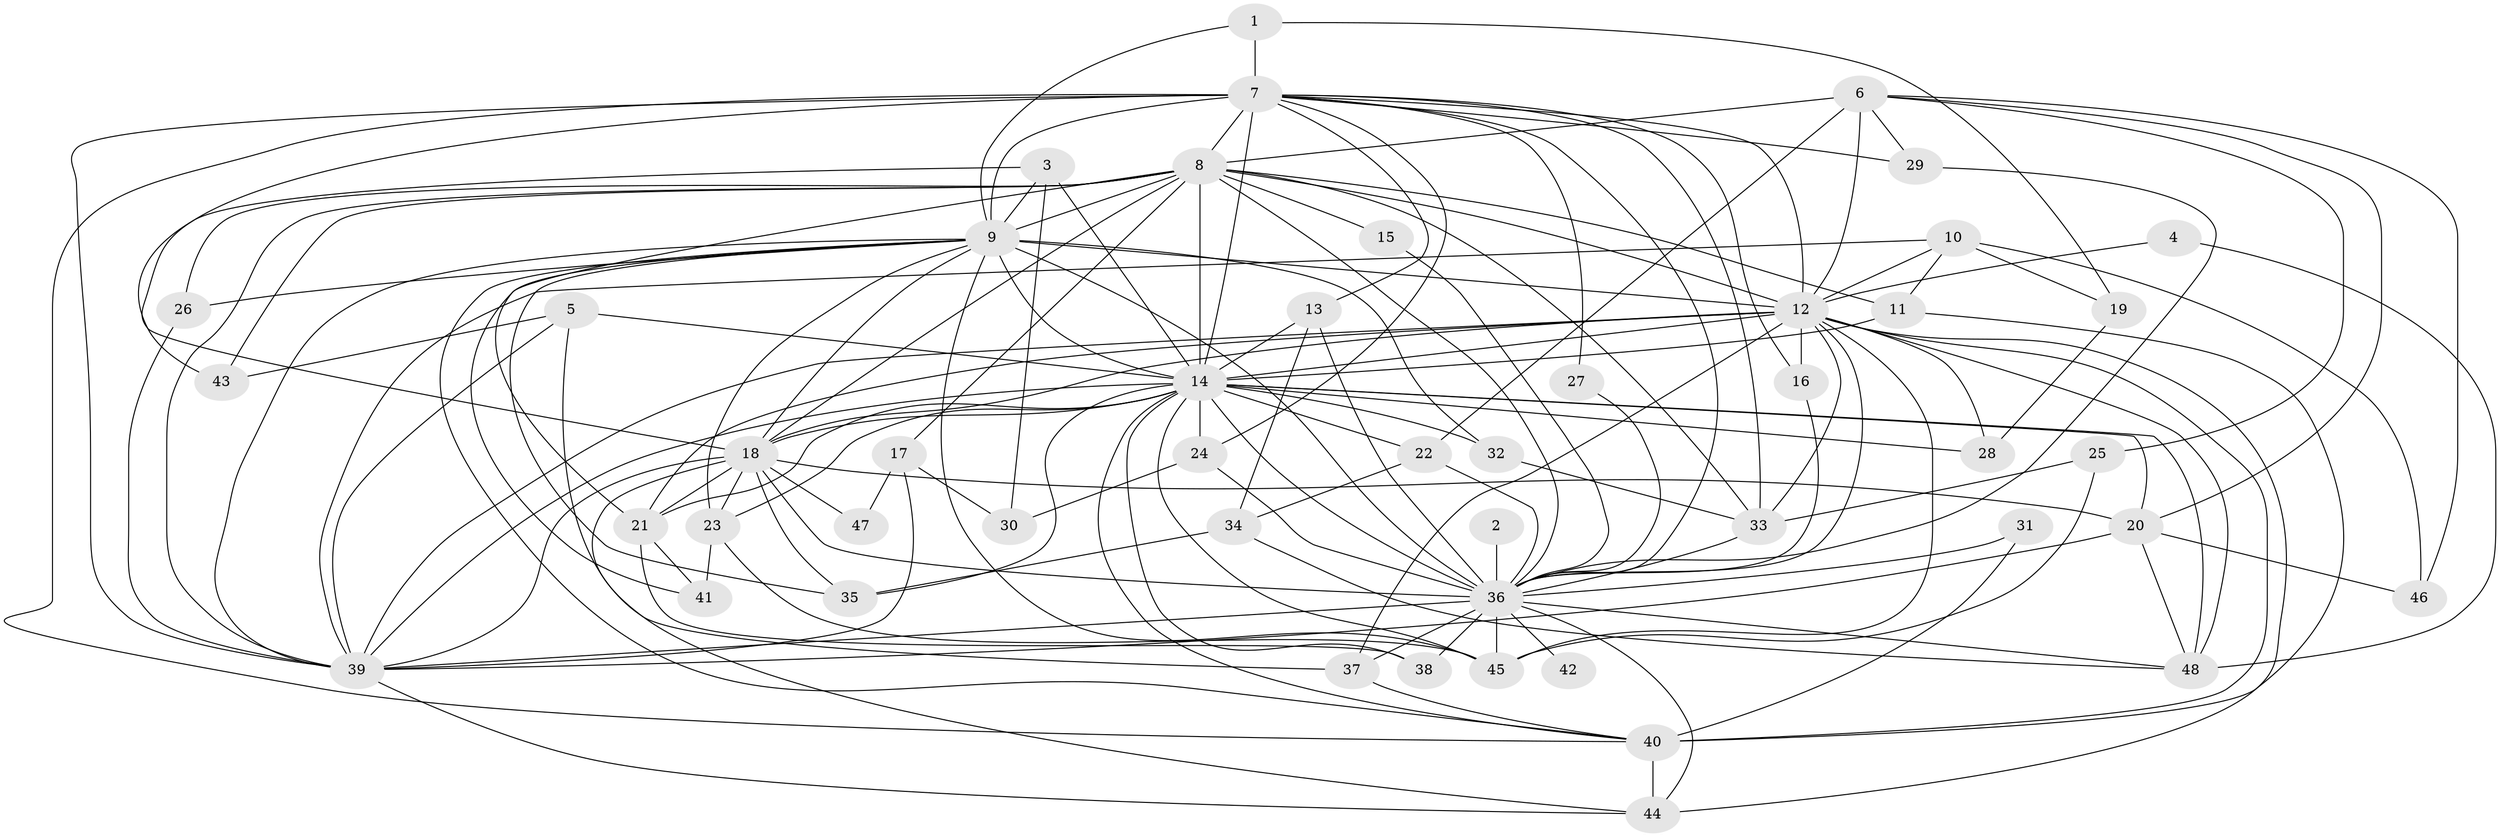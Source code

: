 // original degree distribution, {20: 0.00847457627118644, 18: 0.025423728813559324, 22: 0.00847457627118644, 28: 0.00847457627118644, 24: 0.01694915254237288, 32: 0.00847457627118644, 12: 0.00847457627118644, 3: 0.22033898305084745, 5: 0.059322033898305086, 7: 0.00847457627118644, 8: 0.01694915254237288, 4: 0.09322033898305085, 6: 0.00847457627118644, 2: 0.5084745762711864}
// Generated by graph-tools (version 1.1) at 2025/36/03/04/25 23:36:32]
// undirected, 48 vertices, 144 edges
graph export_dot {
  node [color=gray90,style=filled];
  1;
  2;
  3;
  4;
  5;
  6;
  7;
  8;
  9;
  10;
  11;
  12;
  13;
  14;
  15;
  16;
  17;
  18;
  19;
  20;
  21;
  22;
  23;
  24;
  25;
  26;
  27;
  28;
  29;
  30;
  31;
  32;
  33;
  34;
  35;
  36;
  37;
  38;
  39;
  40;
  41;
  42;
  43;
  44;
  45;
  46;
  47;
  48;
  1 -- 7 [weight=1.0];
  1 -- 9 [weight=1.0];
  1 -- 19 [weight=1.0];
  2 -- 36 [weight=1.0];
  3 -- 9 [weight=1.0];
  3 -- 14 [weight=1.0];
  3 -- 30 [weight=1.0];
  3 -- 43 [weight=1.0];
  4 -- 12 [weight=1.0];
  4 -- 48 [weight=1.0];
  5 -- 14 [weight=1.0];
  5 -- 37 [weight=1.0];
  5 -- 39 [weight=1.0];
  5 -- 43 [weight=1.0];
  6 -- 8 [weight=2.0];
  6 -- 12 [weight=2.0];
  6 -- 20 [weight=1.0];
  6 -- 22 [weight=1.0];
  6 -- 25 [weight=1.0];
  6 -- 29 [weight=1.0];
  6 -- 46 [weight=1.0];
  7 -- 8 [weight=3.0];
  7 -- 9 [weight=2.0];
  7 -- 12 [weight=1.0];
  7 -- 13 [weight=1.0];
  7 -- 14 [weight=4.0];
  7 -- 16 [weight=1.0];
  7 -- 18 [weight=1.0];
  7 -- 24 [weight=1.0];
  7 -- 27 [weight=1.0];
  7 -- 29 [weight=1.0];
  7 -- 33 [weight=1.0];
  7 -- 36 [weight=2.0];
  7 -- 39 [weight=1.0];
  7 -- 40 [weight=1.0];
  8 -- 9 [weight=1.0];
  8 -- 11 [weight=1.0];
  8 -- 12 [weight=2.0];
  8 -- 14 [weight=5.0];
  8 -- 15 [weight=1.0];
  8 -- 17 [weight=1.0];
  8 -- 18 [weight=1.0];
  8 -- 21 [weight=1.0];
  8 -- 26 [weight=1.0];
  8 -- 33 [weight=2.0];
  8 -- 36 [weight=1.0];
  8 -- 39 [weight=2.0];
  8 -- 43 [weight=1.0];
  9 -- 12 [weight=2.0];
  9 -- 14 [weight=3.0];
  9 -- 18 [weight=1.0];
  9 -- 23 [weight=1.0];
  9 -- 26 [weight=1.0];
  9 -- 32 [weight=1.0];
  9 -- 35 [weight=1.0];
  9 -- 36 [weight=2.0];
  9 -- 39 [weight=1.0];
  9 -- 40 [weight=1.0];
  9 -- 41 [weight=1.0];
  9 -- 45 [weight=1.0];
  10 -- 11 [weight=1.0];
  10 -- 12 [weight=1.0];
  10 -- 19 [weight=1.0];
  10 -- 39 [weight=1.0];
  10 -- 46 [weight=1.0];
  11 -- 14 [weight=2.0];
  11 -- 40 [weight=1.0];
  12 -- 14 [weight=4.0];
  12 -- 16 [weight=1.0];
  12 -- 18 [weight=2.0];
  12 -- 21 [weight=1.0];
  12 -- 28 [weight=1.0];
  12 -- 33 [weight=1.0];
  12 -- 36 [weight=1.0];
  12 -- 37 [weight=1.0];
  12 -- 39 [weight=1.0];
  12 -- 40 [weight=2.0];
  12 -- 44 [weight=1.0];
  12 -- 45 [weight=1.0];
  12 -- 48 [weight=1.0];
  13 -- 14 [weight=1.0];
  13 -- 34 [weight=2.0];
  13 -- 36 [weight=1.0];
  14 -- 18 [weight=3.0];
  14 -- 20 [weight=1.0];
  14 -- 21 [weight=1.0];
  14 -- 22 [weight=2.0];
  14 -- 23 [weight=1.0];
  14 -- 24 [weight=2.0];
  14 -- 28 [weight=1.0];
  14 -- 32 [weight=1.0];
  14 -- 35 [weight=1.0];
  14 -- 36 [weight=4.0];
  14 -- 38 [weight=1.0];
  14 -- 39 [weight=4.0];
  14 -- 40 [weight=1.0];
  14 -- 45 [weight=1.0];
  14 -- 48 [weight=2.0];
  15 -- 36 [weight=1.0];
  16 -- 36 [weight=1.0];
  17 -- 30 [weight=1.0];
  17 -- 39 [weight=2.0];
  17 -- 47 [weight=1.0];
  18 -- 20 [weight=1.0];
  18 -- 21 [weight=1.0];
  18 -- 23 [weight=1.0];
  18 -- 35 [weight=1.0];
  18 -- 36 [weight=2.0];
  18 -- 39 [weight=1.0];
  18 -- 44 [weight=1.0];
  18 -- 47 [weight=1.0];
  19 -- 28 [weight=1.0];
  20 -- 39 [weight=1.0];
  20 -- 46 [weight=1.0];
  20 -- 48 [weight=1.0];
  21 -- 38 [weight=1.0];
  21 -- 41 [weight=1.0];
  22 -- 34 [weight=1.0];
  22 -- 36 [weight=1.0];
  23 -- 41 [weight=1.0];
  23 -- 45 [weight=1.0];
  24 -- 30 [weight=1.0];
  24 -- 36 [weight=1.0];
  25 -- 33 [weight=1.0];
  25 -- 45 [weight=1.0];
  26 -- 39 [weight=1.0];
  27 -- 36 [weight=1.0];
  29 -- 36 [weight=1.0];
  31 -- 36 [weight=1.0];
  31 -- 40 [weight=1.0];
  32 -- 33 [weight=1.0];
  33 -- 36 [weight=1.0];
  34 -- 35 [weight=1.0];
  34 -- 48 [weight=1.0];
  36 -- 37 [weight=1.0];
  36 -- 38 [weight=1.0];
  36 -- 39 [weight=1.0];
  36 -- 42 [weight=1.0];
  36 -- 44 [weight=1.0];
  36 -- 45 [weight=2.0];
  36 -- 48 [weight=1.0];
  37 -- 40 [weight=1.0];
  39 -- 44 [weight=1.0];
  40 -- 44 [weight=1.0];
}
